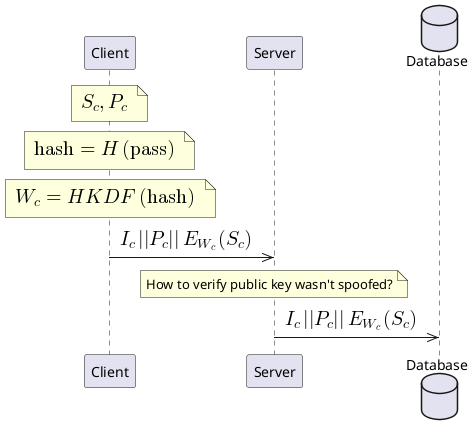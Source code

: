 @startuml
participant Client
participant Server
database Database

note over Client
  <math>S_c, P_c</math>
end note

note over Client
  <math>"hash" = H("pass")</math>
end note

note over Client
  <math>W_c = HKDF("hash")</math>
end note

Client ->> Server: <math>I_c || P_c || E_{W_c}(S_c)</math>

note over Server
  How to verify public key wasn't spoofed?
end note

Server ->> Database: <math>I_c || P_c || E_{W_c}(S_c)</math>
@enduml